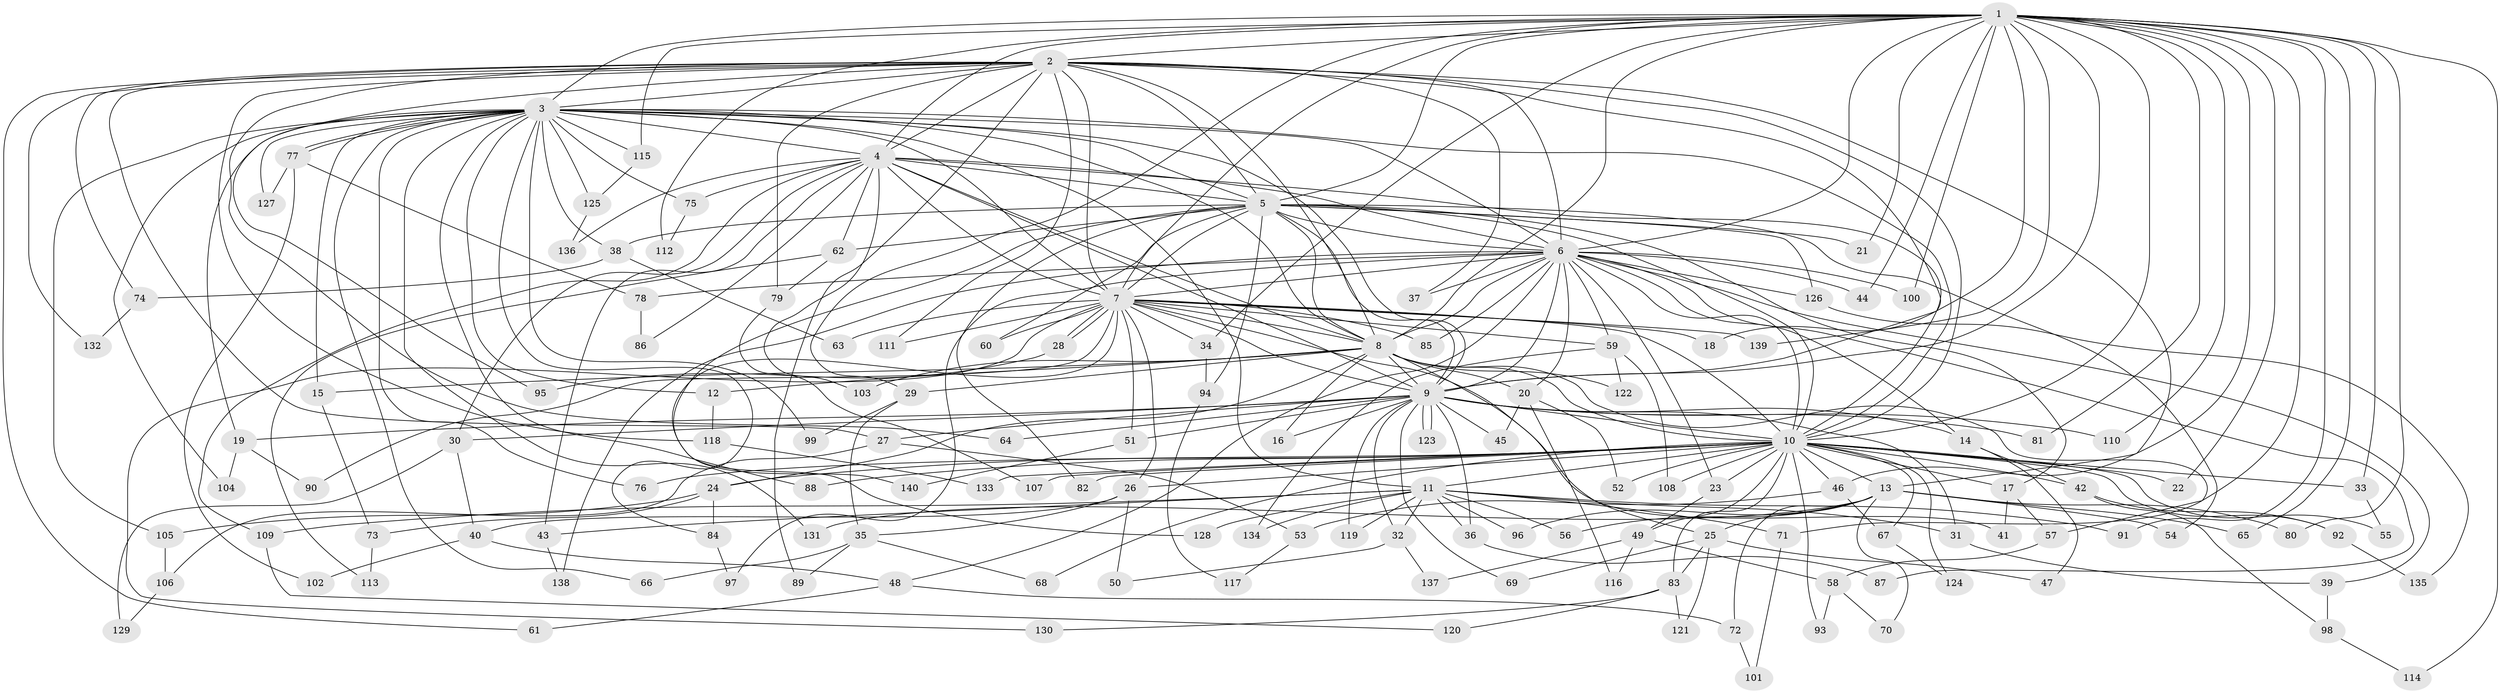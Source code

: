 // coarse degree distribution, {27: 0.01834862385321101, 20: 0.009174311926605505, 16: 0.009174311926605505, 17: 0.009174311926605505, 22: 0.009174311926605505, 30: 0.01834862385321101, 24: 0.009174311926605505, 14: 0.009174311926605505, 4: 0.11926605504587157, 12: 0.009174311926605505, 2: 0.5137614678899083, 5: 0.045871559633027525, 3: 0.1651376146788991, 6: 0.03669724770642202, 7: 0.009174311926605505, 1: 0.009174311926605505}
// Generated by graph-tools (version 1.1) at 2025/41/03/06/25 10:41:40]
// undirected, 140 vertices, 305 edges
graph export_dot {
graph [start="1"]
  node [color=gray90,style=filled];
  1;
  2;
  3;
  4;
  5;
  6;
  7;
  8;
  9;
  10;
  11;
  12;
  13;
  14;
  15;
  16;
  17;
  18;
  19;
  20;
  21;
  22;
  23;
  24;
  25;
  26;
  27;
  28;
  29;
  30;
  31;
  32;
  33;
  34;
  35;
  36;
  37;
  38;
  39;
  40;
  41;
  42;
  43;
  44;
  45;
  46;
  47;
  48;
  49;
  50;
  51;
  52;
  53;
  54;
  55;
  56;
  57;
  58;
  59;
  60;
  61;
  62;
  63;
  64;
  65;
  66;
  67;
  68;
  69;
  70;
  71;
  72;
  73;
  74;
  75;
  76;
  77;
  78;
  79;
  80;
  81;
  82;
  83;
  84;
  85;
  86;
  87;
  88;
  89;
  90;
  91;
  92;
  93;
  94;
  95;
  96;
  97;
  98;
  99;
  100;
  101;
  102;
  103;
  104;
  105;
  106;
  107;
  108;
  109;
  110;
  111;
  112;
  113;
  114;
  115;
  116;
  117;
  118;
  119;
  120;
  121;
  122;
  123;
  124;
  125;
  126;
  127;
  128;
  129;
  130;
  131;
  132;
  133;
  134;
  135;
  136;
  137;
  138;
  139;
  140;
  1 -- 2;
  1 -- 3;
  1 -- 4;
  1 -- 5;
  1 -- 6;
  1 -- 7;
  1 -- 8;
  1 -- 9;
  1 -- 10;
  1 -- 18;
  1 -- 21;
  1 -- 22;
  1 -- 29;
  1 -- 33;
  1 -- 34;
  1 -- 44;
  1 -- 46;
  1 -- 65;
  1 -- 71;
  1 -- 80;
  1 -- 81;
  1 -- 91;
  1 -- 100;
  1 -- 110;
  1 -- 112;
  1 -- 114;
  1 -- 115;
  1 -- 139;
  2 -- 3;
  2 -- 4;
  2 -- 5;
  2 -- 6;
  2 -- 7;
  2 -- 8;
  2 -- 9;
  2 -- 10;
  2 -- 13;
  2 -- 27;
  2 -- 37;
  2 -- 61;
  2 -- 64;
  2 -- 74;
  2 -- 79;
  2 -- 89;
  2 -- 95;
  2 -- 111;
  2 -- 118;
  2 -- 132;
  3 -- 4;
  3 -- 5;
  3 -- 6;
  3 -- 7;
  3 -- 8;
  3 -- 9;
  3 -- 10;
  3 -- 11;
  3 -- 12;
  3 -- 15;
  3 -- 19;
  3 -- 38;
  3 -- 66;
  3 -- 75;
  3 -- 76;
  3 -- 77;
  3 -- 77;
  3 -- 84;
  3 -- 88;
  3 -- 99;
  3 -- 104;
  3 -- 105;
  3 -- 115;
  3 -- 125;
  3 -- 127;
  3 -- 131;
  4 -- 5;
  4 -- 6;
  4 -- 7;
  4 -- 8;
  4 -- 9;
  4 -- 10;
  4 -- 30;
  4 -- 43;
  4 -- 62;
  4 -- 75;
  4 -- 86;
  4 -- 103;
  4 -- 109;
  4 -- 136;
  5 -- 6;
  5 -- 7;
  5 -- 8;
  5 -- 9;
  5 -- 10;
  5 -- 17;
  5 -- 21;
  5 -- 38;
  5 -- 54;
  5 -- 60;
  5 -- 62;
  5 -- 82;
  5 -- 94;
  5 -- 126;
  5 -- 140;
  6 -- 7;
  6 -- 8;
  6 -- 9;
  6 -- 10;
  6 -- 14;
  6 -- 20;
  6 -- 23;
  6 -- 37;
  6 -- 39;
  6 -- 44;
  6 -- 48;
  6 -- 59;
  6 -- 78;
  6 -- 85;
  6 -- 87;
  6 -- 97;
  6 -- 100;
  6 -- 126;
  6 -- 138;
  7 -- 8;
  7 -- 9;
  7 -- 10;
  7 -- 18;
  7 -- 26;
  7 -- 28;
  7 -- 28;
  7 -- 34;
  7 -- 41;
  7 -- 51;
  7 -- 59;
  7 -- 60;
  7 -- 63;
  7 -- 85;
  7 -- 90;
  7 -- 111;
  7 -- 128;
  7 -- 130;
  7 -- 139;
  8 -- 9;
  8 -- 10;
  8 -- 12;
  8 -- 15;
  8 -- 16;
  8 -- 20;
  8 -- 24;
  8 -- 25;
  8 -- 29;
  8 -- 57;
  8 -- 103;
  8 -- 122;
  9 -- 10;
  9 -- 14;
  9 -- 16;
  9 -- 19;
  9 -- 27;
  9 -- 30;
  9 -- 31;
  9 -- 32;
  9 -- 36;
  9 -- 45;
  9 -- 51;
  9 -- 64;
  9 -- 69;
  9 -- 81;
  9 -- 110;
  9 -- 119;
  9 -- 123;
  9 -- 123;
  10 -- 11;
  10 -- 13;
  10 -- 17;
  10 -- 22;
  10 -- 23;
  10 -- 24;
  10 -- 26;
  10 -- 33;
  10 -- 42;
  10 -- 46;
  10 -- 49;
  10 -- 52;
  10 -- 55;
  10 -- 67;
  10 -- 68;
  10 -- 76;
  10 -- 82;
  10 -- 83;
  10 -- 88;
  10 -- 92;
  10 -- 93;
  10 -- 107;
  10 -- 108;
  10 -- 124;
  10 -- 133;
  11 -- 31;
  11 -- 32;
  11 -- 36;
  11 -- 43;
  11 -- 56;
  11 -- 71;
  11 -- 91;
  11 -- 96;
  11 -- 109;
  11 -- 119;
  11 -- 128;
  11 -- 134;
  12 -- 118;
  13 -- 25;
  13 -- 54;
  13 -- 56;
  13 -- 65;
  13 -- 70;
  13 -- 72;
  13 -- 80;
  13 -- 96;
  13 -- 131;
  14 -- 42;
  14 -- 47;
  15 -- 73;
  17 -- 41;
  17 -- 57;
  19 -- 90;
  19 -- 104;
  20 -- 45;
  20 -- 52;
  20 -- 116;
  23 -- 49;
  24 -- 73;
  24 -- 84;
  24 -- 105;
  25 -- 47;
  25 -- 69;
  25 -- 83;
  25 -- 121;
  26 -- 35;
  26 -- 40;
  26 -- 50;
  27 -- 53;
  27 -- 106;
  28 -- 95;
  29 -- 35;
  29 -- 99;
  30 -- 40;
  30 -- 129;
  31 -- 39;
  32 -- 50;
  32 -- 137;
  33 -- 55;
  34 -- 94;
  35 -- 66;
  35 -- 68;
  35 -- 89;
  36 -- 87;
  38 -- 63;
  38 -- 74;
  39 -- 98;
  40 -- 48;
  40 -- 102;
  42 -- 92;
  42 -- 98;
  43 -- 138;
  46 -- 53;
  46 -- 67;
  48 -- 61;
  48 -- 72;
  49 -- 58;
  49 -- 116;
  49 -- 137;
  51 -- 140;
  53 -- 117;
  57 -- 58;
  58 -- 70;
  58 -- 93;
  59 -- 108;
  59 -- 122;
  59 -- 134;
  62 -- 79;
  62 -- 113;
  67 -- 124;
  71 -- 101;
  72 -- 101;
  73 -- 113;
  74 -- 132;
  75 -- 112;
  77 -- 78;
  77 -- 102;
  77 -- 127;
  78 -- 86;
  79 -- 107;
  83 -- 120;
  83 -- 121;
  83 -- 130;
  84 -- 97;
  92 -- 135;
  94 -- 117;
  98 -- 114;
  105 -- 106;
  106 -- 129;
  109 -- 120;
  115 -- 125;
  118 -- 133;
  125 -- 136;
  126 -- 135;
}
